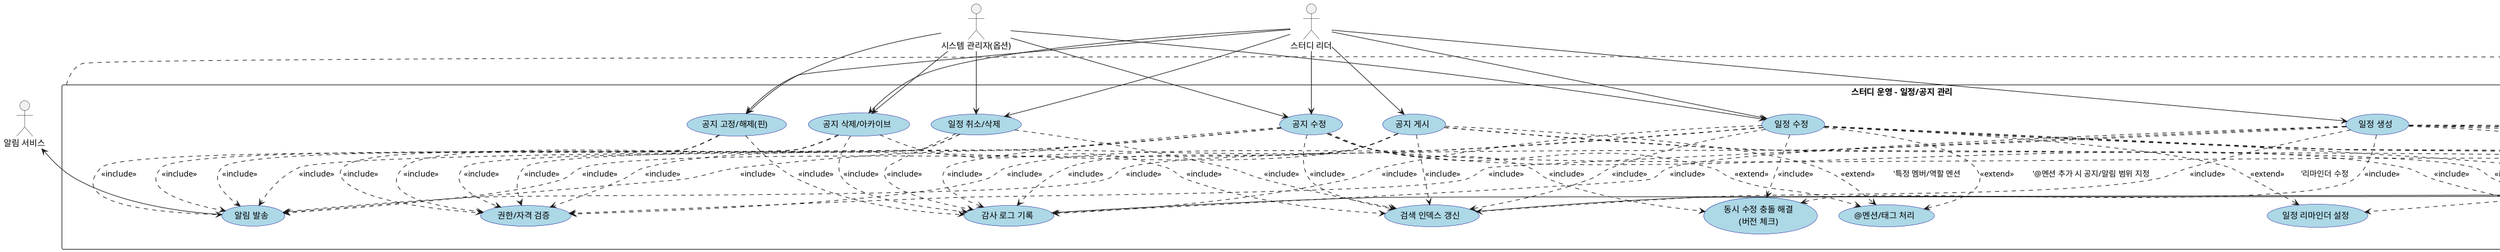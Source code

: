 @startuml
' 스터디 운영 - 일정/공지 관리 Use Case Diagram

skinparam packageStyle rectangle
skinparam usecase {
  BackgroundColor LightBlue
  BorderColor DarkBlue
}

' === Actors ===
actor "스터디 리더" as Leader
actor "시스템 관리자(옵션)" as Admin
actor "알림 서비스" as Noti
actor "감사 로그 수집기" as Audit
actor "파일 스토리지" as Storage
actor "외부 캘린더" as Calendar
actor "검색 인덱서" as SearchIdx

' === System Boundary ===
rectangle "스터디 운영 - 일정/공지 관리" as SchedNotice {

  ' --- 일정 관리 ---
  usecase "일정 생성" as UC_SCreate
  usecase "일정 수정" as UC_SEdit
  usecase "일정 취소/삭제" as UC_SCancel

  ' --- 공지 관리 ---
  usecase "공지 게시" as UC_NPost
  usecase "공지 수정" as UC_NEdit
  usecase "공지 삭제/아카이브" as UC_NArchive
  usecase "공지 고정/해제(핀)" as UC_NPin

  ' --- 공통(항상 수행) ---
  usecase "권한/자격 검증" as UC_Authz
  usecase "정책/내용 검증" as UC_Validate
  usecase "동시 수정 충돌 해결\n(버전 체크)" as UC_Concurrency
  usecase "감사 로그 기록" as UC_Audit
  usecase "알림 발송" as UC_Notify
  usecase "검색 인덱스 갱신" as UC_Reindex

  ' --- 조건부/선택(extend) ---
  usecase "반복 일정 설정" as UC_Repeat
  usecase "일정 리마인더 설정" as UC_Reminder
  usecase "외부 캘린더 동기화" as UC_CalSync
  usecase "파일/이미지 첨부 업로드" as UC_Upload
  usecase "@멘션/태그 처리" as UC_Mention
}

' === 실행자 연결 ===
Leader --> UC_SCreate
Leader --> UC_SEdit
Leader --> UC_SCancel
Leader --> UC_NPost
Leader --> UC_NEdit
Leader --> UC_NArchive
Leader --> UC_NPin

Admin --> UC_SEdit
Admin --> UC_SCancel
Admin --> UC_NEdit
Admin --> UC_NArchive
Admin --> UC_NPin

' === include: 공통 교차 관심사 ===
UC_SCreate ..> UC_Authz : <<include>>
UC_SCreate ..> UC_Validate : <<include>>
UC_SCreate ..> UC_Concurrency : <<include>>
UC_SCreate ..> UC_Audit : <<include>>
UC_SCreate ..> UC_Notify : <<include>>
UC_SCreate ..> UC_Reindex : <<include>>

UC_SEdit ..> UC_Authz : <<include>>
UC_SEdit ..> UC_Validate : <<include>>
UC_SEdit ..> UC_Concurrency : <<include>>
UC_SEdit ..> UC_Audit : <<include>>
UC_SEdit ..> UC_Notify : <<include>>
UC_SEdit ..> UC_Reindex : <<include>>

UC_SCancel ..> UC_Authz : <<include>>
UC_SCancel ..> UC_Audit : <<include>>
UC_SCancel ..> UC_Notify : <<include>>
UC_SCancel ..> UC_Reindex : <<include>>

UC_NPost ..> UC_Authz : <<include>>
UC_NPost ..> UC_Validate : <<include>>
UC_NPost ..> UC_Audit : <<include>>
UC_NPost ..> UC_Notify : <<include>>
UC_NPost ..> UC_Reindex : <<include>>

UC_NEdit ..> UC_Authz : <<include>>
UC_NEdit ..> UC_Validate : <<include>>
UC_NEdit ..> UC_Concurrency : <<include>>
UC_NEdit ..> UC_Audit : <<include>>
UC_NEdit ..> UC_Notify : <<include>>
UC_NEdit ..> UC_Reindex : <<include>>

UC_NArchive ..> UC_Authz : <<include>>
UC_NArchive ..> UC_Audit : <<include>>
UC_NArchive ..> UC_Notify : <<include>>
UC_NArchive ..> UC_Reindex : <<include>>

UC_NPin ..> UC_Authz : <<include>>
UC_NPin ..> UC_Audit : <<include>>
UC_NPin ..> UC_Notify : <<include>>

' === extend: 조건부/선택 흐름 ===
UC_SCreate ..> UC_Repeat : <<extend>>      '반복 일정 필요 시
UC_SCreate ..> UC_Reminder : <<extend>>     '리마인더 설정 시
UC_SCreate ..> UC_CalSync : <<extend>>      '외부 캘린더 연동 시
UC_SCreate ..> UC_Upload : <<extend>>       '첨부 필요 시

UC_SEdit ..> UC_Repeat : <<extend>>         '반복 규칙 변경
UC_SEdit ..> UC_Reminder : <<extend>>        '리마인더 수정
UC_SEdit ..> UC_CalSync : <<extend>>         '동기화 업데이트
UC_SEdit ..> UC_Upload : <<extend>>          '첨부 변경
UC_SEdit ..> UC_Mention : <<extend>>         '@멘션 추가 시 공지/알림 범위 지정

UC_NPost ..> UC_Upload : <<extend>>          '파일 첨부 공지
UC_NPost ..> UC_Mention : <<extend>>         '특정 멤버/역할 멘션
UC_NEdit ..> UC_Upload : <<extend>>
UC_NEdit ..> UC_Mention : <<extend>>

' === 외부 시스템 연동 ===
Noti <-- UC_Notify
Audit <-- UC_Audit
Storage <-- UC_Upload
Calendar <-- UC_CalSync
SearchIdx <-- UC_Reindex

' === Notes ===
note right of SchedNotice
«requires auth»
리더/관리자만 관리 가능
일정/공지 변경 시 관련 멤버에게 알림 전송
정책상 일부 변경은 제한/승인 필요 가능
end note

@enduml
